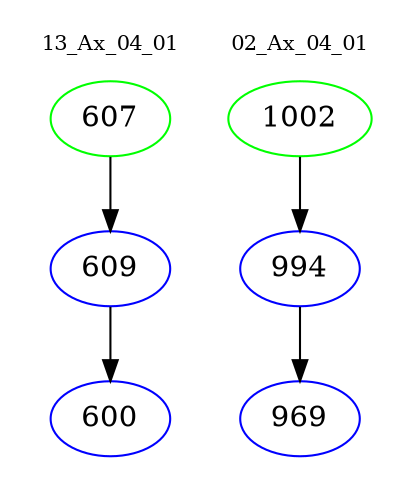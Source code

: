 digraph{
subgraph cluster_0 {
color = white
label = "13_Ax_04_01";
fontsize=10;
T0_607 [label="607", color="green"]
T0_607 -> T0_609 [color="black"]
T0_609 [label="609", color="blue"]
T0_609 -> T0_600 [color="black"]
T0_600 [label="600", color="blue"]
}
subgraph cluster_1 {
color = white
label = "02_Ax_04_01";
fontsize=10;
T1_1002 [label="1002", color="green"]
T1_1002 -> T1_994 [color="black"]
T1_994 [label="994", color="blue"]
T1_994 -> T1_969 [color="black"]
T1_969 [label="969", color="blue"]
}
}
